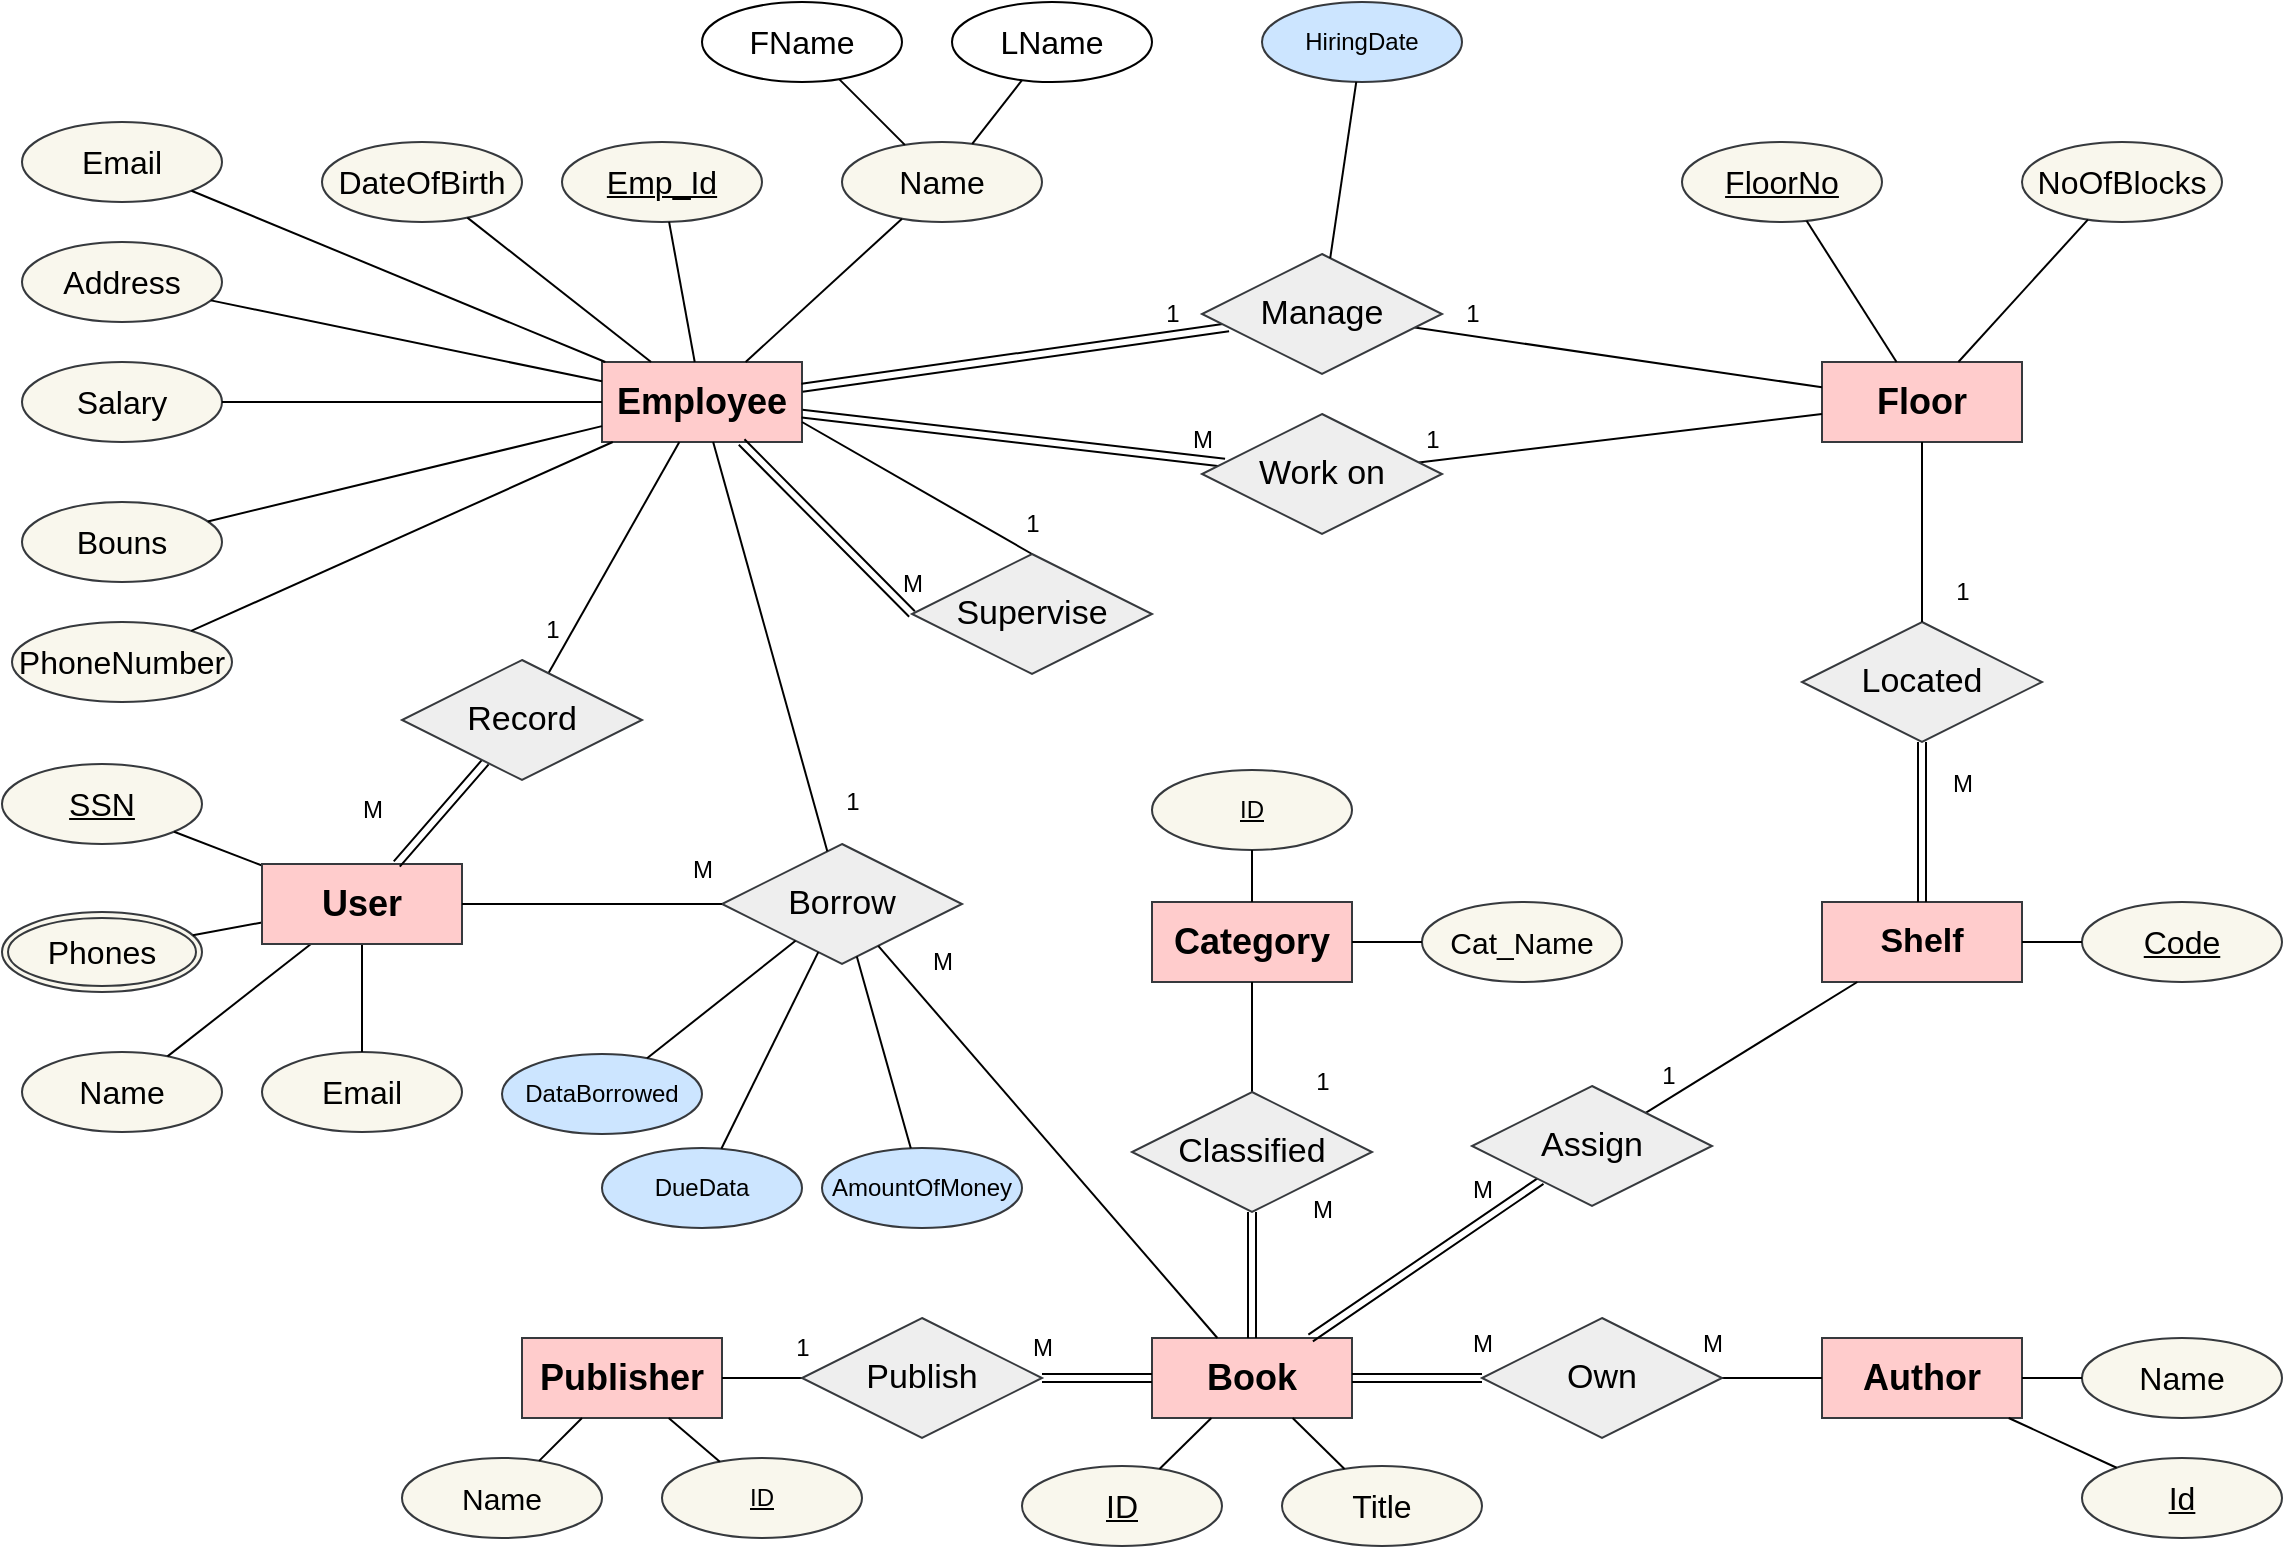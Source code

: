 <mxfile version="27.0.9">
  <diagram name="Page-1" id="RvEnwhImHb1gCTjVbMSb">
    <mxGraphModel dx="992" dy="596" grid="1" gridSize="10" guides="1" tooltips="1" connect="1" arrows="1" fold="1" page="1" pageScale="1" pageWidth="1169" pageHeight="827" math="0" shadow="0">
      <root>
        <mxCell id="0" />
        <mxCell id="1" parent="0" />
        <mxCell id="_vIcj5cFj2WTT2H9HTMg-1" value="&lt;font style=&quot;font-size: 18px;&quot;&gt;&lt;b&gt;Employee&lt;/b&gt;&lt;/font&gt;" style="whiteSpace=wrap;html=1;align=center;fillColor=#ffcccc;strokeColor=#36393d;" parent="1" vertex="1">
          <mxGeometry x="310" y="194" width="100" height="40" as="geometry" />
        </mxCell>
        <mxCell id="_vIcj5cFj2WTT2H9HTMg-2" value="&lt;font style=&quot;font-size: 16px;&quot;&gt;Emp_Id&lt;/font&gt;" style="ellipse;whiteSpace=wrap;html=1;align=center;fontStyle=4;fillColor=#f9f7ed;strokeColor=#36393d;" parent="1" vertex="1">
          <mxGeometry x="290" y="84" width="100" height="40" as="geometry" />
        </mxCell>
        <mxCell id="_vIcj5cFj2WTT2H9HTMg-3" value="&lt;font style=&quot;font-size: 16px;&quot;&gt;FName&lt;/font&gt;" style="ellipse;whiteSpace=wrap;html=1;align=center;" parent="1" vertex="1">
          <mxGeometry x="360" y="14" width="100" height="40" as="geometry" />
        </mxCell>
        <mxCell id="_vIcj5cFj2WTT2H9HTMg-4" value="&lt;font style=&quot;font-size: 16px;&quot;&gt;Name&lt;/font&gt;" style="ellipse;whiteSpace=wrap;html=1;align=center;fillColor=#f9f7ed;strokeColor=#36393d;" parent="1" vertex="1">
          <mxGeometry x="430" y="84" width="100" height="40" as="geometry" />
        </mxCell>
        <mxCell id="_vIcj5cFj2WTT2H9HTMg-5" value="&lt;font style=&quot;font-size: 16px;&quot;&gt;Salary&lt;/font&gt;" style="ellipse;whiteSpace=wrap;html=1;align=center;fillColor=#f9f7ed;strokeColor=#36393d;" parent="1" vertex="1">
          <mxGeometry x="20" y="194" width="100" height="40" as="geometry" />
        </mxCell>
        <mxCell id="_vIcj5cFj2WTT2H9HTMg-6" value="&lt;font style=&quot;font-size: 16px;&quot;&gt;Address&lt;/font&gt;" style="ellipse;whiteSpace=wrap;html=1;align=center;fillColor=#f9f7ed;strokeColor=#36393d;" parent="1" vertex="1">
          <mxGeometry x="20" y="134" width="100" height="40" as="geometry" />
        </mxCell>
        <mxCell id="_vIcj5cFj2WTT2H9HTMg-7" value="&lt;font style=&quot;font-size: 16px;&quot;&gt;Email&lt;/font&gt;" style="ellipse;whiteSpace=wrap;html=1;align=center;fillColor=#f9f7ed;strokeColor=#36393d;" parent="1" vertex="1">
          <mxGeometry x="20" y="74" width="100" height="40" as="geometry" />
        </mxCell>
        <mxCell id="_vIcj5cFj2WTT2H9HTMg-8" value="&lt;font style=&quot;font-size: 16px;&quot;&gt;LName&lt;/font&gt;" style="ellipse;whiteSpace=wrap;html=1;align=center;" parent="1" vertex="1">
          <mxGeometry x="485" y="14" width="100" height="40" as="geometry" />
        </mxCell>
        <mxCell id="_vIcj5cFj2WTT2H9HTMg-9" value="&lt;font style=&quot;font-size: 16px;&quot;&gt;Bouns&lt;/font&gt;" style="ellipse;whiteSpace=wrap;html=1;align=center;fillColor=#f9f7ed;strokeColor=#36393d;" parent="1" vertex="1">
          <mxGeometry x="20" y="264" width="100" height="40" as="geometry" />
        </mxCell>
        <mxCell id="_vIcj5cFj2WTT2H9HTMg-11" value="&lt;font style=&quot;font-size: 16px;&quot;&gt;DateOfBirth&lt;/font&gt;" style="ellipse;whiteSpace=wrap;html=1;align=center;fillColor=#f9f7ed;strokeColor=#36393d;" parent="1" vertex="1">
          <mxGeometry x="170" y="84" width="100" height="40" as="geometry" />
        </mxCell>
        <mxCell id="_vIcj5cFj2WTT2H9HTMg-12" value="&lt;font style=&quot;font-size: 16px;&quot;&gt;PhoneNumber&lt;/font&gt;" style="ellipse;whiteSpace=wrap;html=1;align=center;fillColor=#f9f7ed;strokeColor=#36393d;" parent="1" vertex="1">
          <mxGeometry x="15" y="324" width="110" height="40" as="geometry" />
        </mxCell>
        <mxCell id="_vIcj5cFj2WTT2H9HTMg-14" value="" style="endArrow=none;html=1;rounded=0;" parent="1" source="_vIcj5cFj2WTT2H9HTMg-1" target="_vIcj5cFj2WTT2H9HTMg-4" edge="1">
          <mxGeometry relative="1" as="geometry">
            <mxPoint x="590" y="204" as="sourcePoint" />
            <mxPoint x="750" y="204" as="targetPoint" />
          </mxGeometry>
        </mxCell>
        <mxCell id="_vIcj5cFj2WTT2H9HTMg-15" value="" style="endArrow=none;html=1;rounded=0;" parent="1" source="_vIcj5cFj2WTT2H9HTMg-4" target="_vIcj5cFj2WTT2H9HTMg-8" edge="1">
          <mxGeometry relative="1" as="geometry">
            <mxPoint x="590" y="204" as="sourcePoint" />
            <mxPoint x="750" y="204" as="targetPoint" />
          </mxGeometry>
        </mxCell>
        <mxCell id="_vIcj5cFj2WTT2H9HTMg-16" value="" style="endArrow=none;html=1;rounded=0;" parent="1" source="_vIcj5cFj2WTT2H9HTMg-3" target="_vIcj5cFj2WTT2H9HTMg-4" edge="1">
          <mxGeometry relative="1" as="geometry">
            <mxPoint x="590" y="204" as="sourcePoint" />
            <mxPoint x="750" y="204" as="targetPoint" />
          </mxGeometry>
        </mxCell>
        <mxCell id="_vIcj5cFj2WTT2H9HTMg-17" value="" style="endArrow=none;html=1;rounded=0;" parent="1" source="_vIcj5cFj2WTT2H9HTMg-2" target="_vIcj5cFj2WTT2H9HTMg-1" edge="1">
          <mxGeometry relative="1" as="geometry">
            <mxPoint x="590" y="204" as="sourcePoint" />
            <mxPoint x="750" y="204" as="targetPoint" />
          </mxGeometry>
        </mxCell>
        <mxCell id="_vIcj5cFj2WTT2H9HTMg-18" value="" style="endArrow=none;html=1;rounded=0;" parent="1" source="_vIcj5cFj2WTT2H9HTMg-11" target="_vIcj5cFj2WTT2H9HTMg-1" edge="1">
          <mxGeometry relative="1" as="geometry">
            <mxPoint x="590" y="204" as="sourcePoint" />
            <mxPoint x="750" y="204" as="targetPoint" />
          </mxGeometry>
        </mxCell>
        <mxCell id="_vIcj5cFj2WTT2H9HTMg-19" value="" style="endArrow=none;html=1;rounded=0;" parent="1" source="_vIcj5cFj2WTT2H9HTMg-12" target="_vIcj5cFj2WTT2H9HTMg-1" edge="1">
          <mxGeometry relative="1" as="geometry">
            <mxPoint x="590" y="204" as="sourcePoint" />
            <mxPoint x="750" y="204" as="targetPoint" />
          </mxGeometry>
        </mxCell>
        <mxCell id="_vIcj5cFj2WTT2H9HTMg-20" value="" style="endArrow=none;html=1;rounded=0;" parent="1" source="_vIcj5cFj2WTT2H9HTMg-9" target="_vIcj5cFj2WTT2H9HTMg-1" edge="1">
          <mxGeometry relative="1" as="geometry">
            <mxPoint x="590" y="204" as="sourcePoint" />
            <mxPoint x="750" y="204" as="targetPoint" />
          </mxGeometry>
        </mxCell>
        <mxCell id="_vIcj5cFj2WTT2H9HTMg-21" value="" style="endArrow=none;html=1;rounded=0;" parent="1" source="_vIcj5cFj2WTT2H9HTMg-1" target="_vIcj5cFj2WTT2H9HTMg-5" edge="1">
          <mxGeometry relative="1" as="geometry">
            <mxPoint x="590" y="204" as="sourcePoint" />
            <mxPoint x="750" y="204" as="targetPoint" />
          </mxGeometry>
        </mxCell>
        <mxCell id="_vIcj5cFj2WTT2H9HTMg-22" value="" style="endArrow=none;html=1;rounded=0;" parent="1" source="_vIcj5cFj2WTT2H9HTMg-1" target="_vIcj5cFj2WTT2H9HTMg-7" edge="1">
          <mxGeometry relative="1" as="geometry">
            <mxPoint x="590" y="204" as="sourcePoint" />
            <mxPoint x="750" y="204" as="targetPoint" />
          </mxGeometry>
        </mxCell>
        <mxCell id="_vIcj5cFj2WTT2H9HTMg-23" value="" style="endArrow=none;html=1;rounded=0;" parent="1" source="_vIcj5cFj2WTT2H9HTMg-1" target="_vIcj5cFj2WTT2H9HTMg-6" edge="1">
          <mxGeometry relative="1" as="geometry">
            <mxPoint x="590" y="204" as="sourcePoint" />
            <mxPoint x="750" y="204" as="targetPoint" />
          </mxGeometry>
        </mxCell>
        <mxCell id="_vIcj5cFj2WTT2H9HTMg-25" value="" style="endArrow=none;html=1;rounded=0;entryX=0;entryY=0.5;entryDx=0;entryDy=0;shape=link;" parent="1" source="_vIcj5cFj2WTT2H9HTMg-1" target="_vIcj5cFj2WTT2H9HTMg-24" edge="1">
          <mxGeometry relative="1" as="geometry">
            <mxPoint x="590" y="204" as="sourcePoint" />
            <mxPoint x="750" y="204" as="targetPoint" />
          </mxGeometry>
        </mxCell>
        <mxCell id="_vIcj5cFj2WTT2H9HTMg-28" value="" style="endArrow=none;html=1;rounded=0;exitX=0.5;exitY=0;exitDx=0;exitDy=0;entryX=1;entryY=0.75;entryDx=0;entryDy=0;" parent="1" source="_vIcj5cFj2WTT2H9HTMg-24" target="_vIcj5cFj2WTT2H9HTMg-1" edge="1">
          <mxGeometry relative="1" as="geometry">
            <mxPoint x="630" y="234" as="sourcePoint" />
            <mxPoint x="410" y="194" as="targetPoint" />
          </mxGeometry>
        </mxCell>
        <mxCell id="_vIcj5cFj2WTT2H9HTMg-29" value="&lt;font style=&quot;font-size: 18px;&quot;&gt;&lt;b&gt;Floor&lt;/b&gt;&lt;/font&gt;" style="whiteSpace=wrap;html=1;align=center;fillColor=#ffcccc;strokeColor=#36393d;" parent="1" vertex="1">
          <mxGeometry x="920" y="194" width="100" height="40" as="geometry" />
        </mxCell>
        <mxCell id="_vIcj5cFj2WTT2H9HTMg-30" value="&lt;font style=&quot;font-size: 16px;&quot;&gt;FloorNo&lt;/font&gt;" style="ellipse;whiteSpace=wrap;html=1;align=center;fontStyle=4;fillColor=#f9f7ed;strokeColor=#36393d;" parent="1" vertex="1">
          <mxGeometry x="850" y="84" width="100" height="40" as="geometry" />
        </mxCell>
        <mxCell id="_vIcj5cFj2WTT2H9HTMg-31" value="&lt;font style=&quot;font-size: 16px;&quot;&gt;NoOfBlocks&lt;/font&gt;" style="ellipse;whiteSpace=wrap;html=1;align=center;fillColor=#f9f7ed;strokeColor=#36393d;" parent="1" vertex="1">
          <mxGeometry x="1020" y="84" width="100" height="40" as="geometry" />
        </mxCell>
        <mxCell id="_vIcj5cFj2WTT2H9HTMg-33" value="&lt;font style=&quot;font-size: 16px;&quot;&gt;SSN&lt;/font&gt;" style="ellipse;whiteSpace=wrap;html=1;align=center;fontStyle=4;fillColor=#f9f7ed;strokeColor=#36393d;" parent="1" vertex="1">
          <mxGeometry x="10" y="395" width="100" height="40" as="geometry" />
        </mxCell>
        <mxCell id="_vIcj5cFj2WTT2H9HTMg-34" value="&lt;font style=&quot;font-size: 16px;&quot;&gt;Email&lt;/font&gt;" style="ellipse;whiteSpace=wrap;html=1;align=center;fillColor=#f9f7ed;strokeColor=#36393d;" parent="1" vertex="1">
          <mxGeometry x="140" y="539" width="100" height="40" as="geometry" />
        </mxCell>
        <mxCell id="_vIcj5cFj2WTT2H9HTMg-35" value="&lt;font style=&quot;font-size: 16px;&quot;&gt;Name&lt;/font&gt;" style="ellipse;whiteSpace=wrap;html=1;align=center;fillColor=#f9f7ed;strokeColor=#36393d;" parent="1" vertex="1">
          <mxGeometry x="20" y="539" width="100" height="40" as="geometry" />
        </mxCell>
        <mxCell id="_vIcj5cFj2WTT2H9HTMg-36" value="&lt;font style=&quot;font-size: 16px;&quot;&gt;Phones&lt;/font&gt;" style="ellipse;shape=doubleEllipse;margin=3;whiteSpace=wrap;html=1;align=center;fillColor=#f9f7ed;strokeColor=#36393d;" parent="1" vertex="1">
          <mxGeometry x="10" y="469" width="100" height="40" as="geometry" />
        </mxCell>
        <mxCell id="_vIcj5cFj2WTT2H9HTMg-37" value="&lt;font style=&quot;font-size: 18px;&quot;&gt;&lt;b&gt;Author&lt;/b&gt;&lt;/font&gt;" style="whiteSpace=wrap;html=1;align=center;fillColor=#ffcccc;strokeColor=#36393d;" parent="1" vertex="1">
          <mxGeometry x="920" y="682" width="100" height="40" as="geometry" />
        </mxCell>
        <mxCell id="_vIcj5cFj2WTT2H9HTMg-38" value="&lt;font style=&quot;font-size: 16px;&quot;&gt;Id&lt;/font&gt;" style="ellipse;whiteSpace=wrap;html=1;align=center;fontStyle=4;fillColor=#f9f7ed;strokeColor=#36393d;" parent="1" vertex="1">
          <mxGeometry x="1050" y="742" width="100" height="40" as="geometry" />
        </mxCell>
        <mxCell id="_vIcj5cFj2WTT2H9HTMg-39" value="&lt;font style=&quot;font-size: 16px;&quot;&gt;Name&lt;/font&gt;" style="ellipse;whiteSpace=wrap;html=1;align=center;fillColor=#f9f7ed;strokeColor=#36393d;" parent="1" vertex="1">
          <mxGeometry x="1050" y="682" width="100" height="40" as="geometry" />
        </mxCell>
        <mxCell id="UvHhGPWE9qTSueLhvYuk-1" value="&lt;b&gt;&lt;font style=&quot;font-size: 18px;&quot;&gt;Publisher&lt;/font&gt;&lt;/b&gt;" style="whiteSpace=wrap;html=1;align=center;fillColor=#ffcccc;strokeColor=#36393d;" parent="1" vertex="1">
          <mxGeometry x="270" y="682" width="100" height="40" as="geometry" />
        </mxCell>
        <mxCell id="UvHhGPWE9qTSueLhvYuk-2" value="&lt;font style=&quot;font-size: 18px;&quot;&gt;&lt;b&gt;Book&lt;/b&gt;&lt;/font&gt;" style="whiteSpace=wrap;html=1;align=center;fillColor=#ffcccc;strokeColor=#36393d;" parent="1" vertex="1">
          <mxGeometry x="585" y="682" width="100" height="40" as="geometry" />
        </mxCell>
        <mxCell id="UvHhGPWE9qTSueLhvYuk-3" value="&lt;font style=&quot;font-size: 16px;&quot;&gt;ID&lt;/font&gt;" style="ellipse;whiteSpace=wrap;html=1;align=center;fontStyle=4;fillColor=#f9f7ed;strokeColor=#36393d;" parent="1" vertex="1">
          <mxGeometry x="520" y="746" width="100" height="40" as="geometry" />
        </mxCell>
        <mxCell id="UvHhGPWE9qTSueLhvYuk-4" value="ID" style="ellipse;whiteSpace=wrap;html=1;align=center;fontStyle=4;fillColor=#f9f7ed;strokeColor=#36393d;" parent="1" vertex="1">
          <mxGeometry x="340" y="742" width="100" height="40" as="geometry" />
        </mxCell>
        <mxCell id="UvHhGPWE9qTSueLhvYuk-5" value="&lt;font style=&quot;font-size: 15px;&quot;&gt;Name&lt;/font&gt;" style="ellipse;whiteSpace=wrap;html=1;align=center;fillColor=#f9f7ed;strokeColor=#36393d;" parent="1" vertex="1">
          <mxGeometry x="210" y="742" width="100" height="40" as="geometry" />
        </mxCell>
        <mxCell id="UvHhGPWE9qTSueLhvYuk-6" value="&lt;font style=&quot;font-size: 16px;&quot;&gt;Title&lt;/font&gt;" style="ellipse;whiteSpace=wrap;html=1;align=center;fillColor=#f9f7ed;strokeColor=#36393d;" parent="1" vertex="1">
          <mxGeometry x="650" y="746" width="100" height="40" as="geometry" />
        </mxCell>
        <mxCell id="UvHhGPWE9qTSueLhvYuk-7" value="&lt;b&gt;&lt;font style=&quot;font-size: 18px;&quot;&gt;Category&lt;/font&gt;&lt;/b&gt;" style="whiteSpace=wrap;html=1;align=center;fillColor=#ffcccc;strokeColor=#36393d;" parent="1" vertex="1">
          <mxGeometry x="585" y="464" width="100" height="40" as="geometry" />
        </mxCell>
        <mxCell id="UvHhGPWE9qTSueLhvYuk-8" value="ID" style="ellipse;whiteSpace=wrap;html=1;align=center;fontStyle=4;fillColor=#f9f7ed;strokeColor=#36393d;" parent="1" vertex="1">
          <mxGeometry x="585" y="398" width="100" height="40" as="geometry" />
        </mxCell>
        <mxCell id="UvHhGPWE9qTSueLhvYuk-9" value="&lt;font style=&quot;font-size: 15px;&quot;&gt;Cat_Name&lt;/font&gt;" style="ellipse;whiteSpace=wrap;html=1;align=center;fillColor=#f9f7ed;strokeColor=#36393d;" parent="1" vertex="1">
          <mxGeometry x="720" y="464" width="100" height="40" as="geometry" />
        </mxCell>
        <mxCell id="UvHhGPWE9qTSueLhvYuk-10" value="" style="endArrow=none;html=1;rounded=0;" parent="1" source="_vIcj5cFj2WTT2H9HTMg-31" target="_vIcj5cFj2WTT2H9HTMg-29" edge="1">
          <mxGeometry relative="1" as="geometry">
            <mxPoint x="380" y="394" as="sourcePoint" />
            <mxPoint x="540" y="394" as="targetPoint" />
          </mxGeometry>
        </mxCell>
        <mxCell id="UvHhGPWE9qTSueLhvYuk-11" value="" style="endArrow=none;html=1;rounded=0;" parent="1" source="_vIcj5cFj2WTT2H9HTMg-30" target="_vIcj5cFj2WTT2H9HTMg-29" edge="1">
          <mxGeometry relative="1" as="geometry">
            <mxPoint x="380" y="394" as="sourcePoint" />
            <mxPoint x="540" y="394" as="targetPoint" />
          </mxGeometry>
        </mxCell>
        <mxCell id="UvHhGPWE9qTSueLhvYuk-12" value="" style="endArrow=none;html=1;rounded=0;" parent="1" source="_vIcj5cFj2WTT2H9HTMg-32" target="_vIcj5cFj2WTT2H9HTMg-35" edge="1">
          <mxGeometry relative="1" as="geometry">
            <mxPoint x="400" y="379" as="sourcePoint" />
            <mxPoint x="560" y="379" as="targetPoint" />
          </mxGeometry>
        </mxCell>
        <mxCell id="UvHhGPWE9qTSueLhvYuk-13" value="" style="endArrow=none;html=1;rounded=0;" parent="1" source="_vIcj5cFj2WTT2H9HTMg-32" target="_vIcj5cFj2WTT2H9HTMg-33" edge="1">
          <mxGeometry relative="1" as="geometry">
            <mxPoint x="400" y="379" as="sourcePoint" />
            <mxPoint x="560" y="379" as="targetPoint" />
          </mxGeometry>
        </mxCell>
        <mxCell id="UvHhGPWE9qTSueLhvYuk-14" value="" style="endArrow=none;html=1;rounded=0;" parent="1" source="_vIcj5cFj2WTT2H9HTMg-32" target="_vIcj5cFj2WTT2H9HTMg-36" edge="1">
          <mxGeometry relative="1" as="geometry">
            <mxPoint x="400" y="379" as="sourcePoint" />
            <mxPoint x="560" y="379" as="targetPoint" />
          </mxGeometry>
        </mxCell>
        <mxCell id="UvHhGPWE9qTSueLhvYuk-15" value="" style="endArrow=none;html=1;rounded=0;" parent="1" source="_vIcj5cFj2WTT2H9HTMg-32" target="_vIcj5cFj2WTT2H9HTMg-34" edge="1">
          <mxGeometry relative="1" as="geometry">
            <mxPoint x="400" y="379" as="sourcePoint" />
            <mxPoint x="560" y="379" as="targetPoint" />
          </mxGeometry>
        </mxCell>
        <mxCell id="UvHhGPWE9qTSueLhvYuk-16" value="" style="endArrow=none;html=1;rounded=0;" parent="1" source="_vIcj5cFj2WTT2H9HTMg-38" target="_vIcj5cFj2WTT2H9HTMg-37" edge="1">
          <mxGeometry relative="1" as="geometry">
            <mxPoint x="450" y="372" as="sourcePoint" />
            <mxPoint x="610" y="372" as="targetPoint" />
          </mxGeometry>
        </mxCell>
        <mxCell id="UvHhGPWE9qTSueLhvYuk-17" value="" style="endArrow=none;html=1;rounded=0;" parent="1" source="_vIcj5cFj2WTT2H9HTMg-39" target="_vIcj5cFj2WTT2H9HTMg-37" edge="1">
          <mxGeometry relative="1" as="geometry">
            <mxPoint x="450" y="372" as="sourcePoint" />
            <mxPoint x="610" y="372" as="targetPoint" />
          </mxGeometry>
        </mxCell>
        <mxCell id="UvHhGPWE9qTSueLhvYuk-18" value="" style="endArrow=none;html=1;rounded=0;" parent="1" source="UvHhGPWE9qTSueLhvYuk-3" target="UvHhGPWE9qTSueLhvYuk-2" edge="1">
          <mxGeometry relative="1" as="geometry">
            <mxPoint x="400" y="642" as="sourcePoint" />
            <mxPoint x="560" y="642" as="targetPoint" />
          </mxGeometry>
        </mxCell>
        <mxCell id="UvHhGPWE9qTSueLhvYuk-19" value="" style="endArrow=none;html=1;rounded=0;" parent="1" source="UvHhGPWE9qTSueLhvYuk-6" target="UvHhGPWE9qTSueLhvYuk-2" edge="1">
          <mxGeometry relative="1" as="geometry">
            <mxPoint x="400" y="642" as="sourcePoint" />
            <mxPoint x="560" y="642" as="targetPoint" />
          </mxGeometry>
        </mxCell>
        <mxCell id="UvHhGPWE9qTSueLhvYuk-20" value="" style="endArrow=none;html=1;rounded=0;" parent="1" source="UvHhGPWE9qTSueLhvYuk-4" target="UvHhGPWE9qTSueLhvYuk-1" edge="1">
          <mxGeometry relative="1" as="geometry">
            <mxPoint x="380" y="642" as="sourcePoint" />
            <mxPoint x="540" y="642" as="targetPoint" />
          </mxGeometry>
        </mxCell>
        <mxCell id="UvHhGPWE9qTSueLhvYuk-21" value="" style="endArrow=none;html=1;rounded=0;" parent="1" source="UvHhGPWE9qTSueLhvYuk-1" target="UvHhGPWE9qTSueLhvYuk-5" edge="1">
          <mxGeometry relative="1" as="geometry">
            <mxPoint x="380" y="642" as="sourcePoint" />
            <mxPoint x="540" y="642" as="targetPoint" />
          </mxGeometry>
        </mxCell>
        <mxCell id="UvHhGPWE9qTSueLhvYuk-22" value="" style="endArrow=none;html=1;rounded=0;" parent="1" source="UvHhGPWE9qTSueLhvYuk-7" target="UvHhGPWE9qTSueLhvYuk-9" edge="1">
          <mxGeometry relative="1" as="geometry">
            <mxPoint x="885" y="584" as="sourcePoint" />
            <mxPoint x="1045" y="584" as="targetPoint" />
          </mxGeometry>
        </mxCell>
        <mxCell id="UvHhGPWE9qTSueLhvYuk-23" value="" style="endArrow=none;html=1;rounded=0;" parent="1" source="UvHhGPWE9qTSueLhvYuk-8" target="UvHhGPWE9qTSueLhvYuk-7" edge="1">
          <mxGeometry relative="1" as="geometry">
            <mxPoint x="885" y="584" as="sourcePoint" />
            <mxPoint x="1045" y="584" as="targetPoint" />
          </mxGeometry>
        </mxCell>
        <mxCell id="UvHhGPWE9qTSueLhvYuk-26" value="" style="group" parent="1" vertex="1" connectable="0">
          <mxGeometry x="475" y="270" width="120" height="144" as="geometry" />
        </mxCell>
        <mxCell id="_vIcj5cFj2WTT2H9HTMg-24" value="&lt;font style=&quot;font-size: 17px;&quot;&gt;Supervise&lt;/font&gt;" style="shape=rhombus;perimeter=rhombusPerimeter;whiteSpace=wrap;html=1;align=center;fillColor=#eeeeee;strokeColor=#36393d;" parent="UvHhGPWE9qTSueLhvYuk-26" vertex="1">
          <mxGeometry x="-10" y="20" width="120" height="60" as="geometry" />
        </mxCell>
        <mxCell id="UvHhGPWE9qTSueLhvYuk-24" value="1" style="text;html=1;align=center;verticalAlign=middle;resizable=0;points=[];autosize=1;strokeColor=none;fillColor=none;" parent="UvHhGPWE9qTSueLhvYuk-26" vertex="1">
          <mxGeometry x="35" y="-10" width="30" height="30" as="geometry" />
        </mxCell>
        <mxCell id="UvHhGPWE9qTSueLhvYuk-25" value="M" style="text;html=1;align=center;verticalAlign=middle;resizable=0;points=[];autosize=1;strokeColor=none;fillColor=none;" parent="UvHhGPWE9qTSueLhvYuk-26" vertex="1">
          <mxGeometry x="-25" y="20" width="30" height="30" as="geometry" />
        </mxCell>
        <mxCell id="UvHhGPWE9qTSueLhvYuk-31" value="" style="endArrow=none;html=1;rounded=0;shape=link;" parent="1" source="_vIcj5cFj2WTT2H9HTMg-1" target="UvHhGPWE9qTSueLhvYuk-27" edge="1">
          <mxGeometry relative="1" as="geometry">
            <mxPoint x="560" y="260" as="sourcePoint" />
            <mxPoint x="720" y="260" as="targetPoint" />
          </mxGeometry>
        </mxCell>
        <mxCell id="UvHhGPWE9qTSueLhvYuk-32" value="" style="endArrow=none;html=1;rounded=0;" parent="1" source="_vIcj5cFj2WTT2H9HTMg-29" target="UvHhGPWE9qTSueLhvYuk-27" edge="1">
          <mxGeometry relative="1" as="geometry">
            <mxPoint x="560" y="260" as="sourcePoint" />
            <mxPoint x="720" y="260" as="targetPoint" />
          </mxGeometry>
        </mxCell>
        <mxCell id="UvHhGPWE9qTSueLhvYuk-33" value="" style="endArrow=none;html=1;rounded=0;shape=link;" parent="1" source="_vIcj5cFj2WTT2H9HTMg-1" target="UvHhGPWE9qTSueLhvYuk-29" edge="1">
          <mxGeometry relative="1" as="geometry">
            <mxPoint x="560" y="260" as="sourcePoint" />
            <mxPoint x="720" y="260" as="targetPoint" />
          </mxGeometry>
        </mxCell>
        <mxCell id="UvHhGPWE9qTSueLhvYuk-34" value="" style="endArrow=none;html=1;rounded=0;" parent="1" source="UvHhGPWE9qTSueLhvYuk-29" target="_vIcj5cFj2WTT2H9HTMg-29" edge="1">
          <mxGeometry relative="1" as="geometry">
            <mxPoint x="560" y="260" as="sourcePoint" />
            <mxPoint x="720" y="260" as="targetPoint" />
          </mxGeometry>
        </mxCell>
        <mxCell id="UvHhGPWE9qTSueLhvYuk-43" value="" style="group" parent="1" vertex="1" connectable="0">
          <mxGeometry x="580" y="14" width="180" height="186" as="geometry" />
        </mxCell>
        <mxCell id="UvHhGPWE9qTSueLhvYuk-37" value="1" style="text;html=1;align=center;verticalAlign=middle;resizable=0;points=[];autosize=1;strokeColor=none;fillColor=none;" parent="UvHhGPWE9qTSueLhvYuk-43" vertex="1">
          <mxGeometry y="141" width="30" height="30" as="geometry" />
        </mxCell>
        <mxCell id="UvHhGPWE9qTSueLhvYuk-42" value="" style="group" parent="UvHhGPWE9qTSueLhvYuk-43" vertex="1" connectable="0">
          <mxGeometry x="30" width="150" height="186" as="geometry" />
        </mxCell>
        <mxCell id="UvHhGPWE9qTSueLhvYuk-27" value="&lt;font style=&quot;font-size: 17px;&quot;&gt;Manage&lt;/font&gt;" style="shape=rhombus;perimeter=rhombusPerimeter;whiteSpace=wrap;html=1;align=center;fillColor=#eeeeee;strokeColor=#36393d;" parent="UvHhGPWE9qTSueLhvYuk-42" vertex="1">
          <mxGeometry y="126" width="120" height="60" as="geometry" />
        </mxCell>
        <mxCell id="UvHhGPWE9qTSueLhvYuk-35" value="HiringDate" style="ellipse;whiteSpace=wrap;html=1;align=center;fillColor=#cce5ff;strokeColor=#36393d;" parent="UvHhGPWE9qTSueLhvYuk-42" vertex="1">
          <mxGeometry x="30" width="100" height="40" as="geometry" />
        </mxCell>
        <mxCell id="UvHhGPWE9qTSueLhvYuk-36" value="" style="endArrow=none;html=1;rounded=0;" parent="UvHhGPWE9qTSueLhvYuk-42" source="UvHhGPWE9qTSueLhvYuk-35" target="UvHhGPWE9qTSueLhvYuk-27" edge="1">
          <mxGeometry relative="1" as="geometry">
            <mxPoint x="-80" y="146" as="sourcePoint" />
            <mxPoint x="80" y="146" as="targetPoint" />
          </mxGeometry>
        </mxCell>
        <mxCell id="UvHhGPWE9qTSueLhvYuk-38" value="1" style="text;html=1;align=center;verticalAlign=middle;resizable=0;points=[];autosize=1;strokeColor=none;fillColor=none;" parent="UvHhGPWE9qTSueLhvYuk-42" vertex="1">
          <mxGeometry x="120" y="141" width="30" height="30" as="geometry" />
        </mxCell>
        <mxCell id="UvHhGPWE9qTSueLhvYuk-44" value="" style="group" parent="1" vertex="1" connectable="0">
          <mxGeometry x="595" y="218" width="145" height="62" as="geometry" />
        </mxCell>
        <mxCell id="UvHhGPWE9qTSueLhvYuk-29" value="&lt;font style=&quot;font-size: 17px;&quot;&gt;Work on&lt;/font&gt;" style="shape=rhombus;perimeter=rhombusPerimeter;whiteSpace=wrap;html=1;align=center;fillColor=#eeeeee;strokeColor=#36393d;" parent="UvHhGPWE9qTSueLhvYuk-44" vertex="1">
          <mxGeometry x="15" y="2" width="120" height="60" as="geometry" />
        </mxCell>
        <mxCell id="UvHhGPWE9qTSueLhvYuk-39" value="1" style="text;html=1;align=center;verticalAlign=middle;resizable=0;points=[];autosize=1;strokeColor=none;fillColor=none;" parent="UvHhGPWE9qTSueLhvYuk-44" vertex="1">
          <mxGeometry x="115" width="30" height="30" as="geometry" />
        </mxCell>
        <mxCell id="UvHhGPWE9qTSueLhvYuk-40" value="M" style="text;html=1;align=center;verticalAlign=middle;resizable=0;points=[];autosize=1;strokeColor=none;fillColor=none;" parent="UvHhGPWE9qTSueLhvYuk-44" vertex="1">
          <mxGeometry width="30" height="30" as="geometry" />
        </mxCell>
        <mxCell id="UvHhGPWE9qTSueLhvYuk-46" value="" style="endArrow=none;html=1;rounded=0;" parent="1" source="_vIcj5cFj2WTT2H9HTMg-1" target="UvHhGPWE9qTSueLhvYuk-45" edge="1">
          <mxGeometry relative="1" as="geometry">
            <mxPoint x="520" y="340" as="sourcePoint" />
            <mxPoint x="690" y="290" as="targetPoint" />
          </mxGeometry>
        </mxCell>
        <mxCell id="UvHhGPWE9qTSueLhvYuk-59" value="" style="endArrow=none;html=1;rounded=0;shape=link;" parent="1" source="UvHhGPWE9qTSueLhvYuk-2" target="UvHhGPWE9qTSueLhvYuk-58" edge="1">
          <mxGeometry relative="1" as="geometry">
            <mxPoint x="420" y="562" as="sourcePoint" />
            <mxPoint x="580" y="562" as="targetPoint" />
          </mxGeometry>
        </mxCell>
        <mxCell id="UvHhGPWE9qTSueLhvYuk-60" value="" style="endArrow=none;html=1;rounded=0;" parent="1" source="UvHhGPWE9qTSueLhvYuk-58" target="_vIcj5cFj2WTT2H9HTMg-37" edge="1">
          <mxGeometry relative="1" as="geometry">
            <mxPoint x="420" y="562" as="sourcePoint" />
            <mxPoint x="580" y="562" as="targetPoint" />
          </mxGeometry>
        </mxCell>
        <mxCell id="UvHhGPWE9qTSueLhvYuk-65" value="" style="group" parent="1" vertex="1" connectable="0">
          <mxGeometry x="735" y="670" width="145" height="62" as="geometry" />
        </mxCell>
        <mxCell id="UvHhGPWE9qTSueLhvYuk-58" value="&lt;font style=&quot;font-size: 17px;&quot;&gt;Own&lt;/font&gt;" style="shape=rhombus;perimeter=rhombusPerimeter;whiteSpace=wrap;html=1;align=center;fillColor=#eeeeee;strokeColor=#36393d;" parent="UvHhGPWE9qTSueLhvYuk-65" vertex="1">
          <mxGeometry x="15" y="2" width="120" height="60" as="geometry" />
        </mxCell>
        <mxCell id="UvHhGPWE9qTSueLhvYuk-62" value="M" style="text;html=1;align=center;verticalAlign=middle;resizable=0;points=[];autosize=1;strokeColor=none;fillColor=none;" parent="UvHhGPWE9qTSueLhvYuk-65" vertex="1">
          <mxGeometry width="30" height="30" as="geometry" />
        </mxCell>
        <mxCell id="UvHhGPWE9qTSueLhvYuk-63" value="M" style="text;html=1;align=center;verticalAlign=middle;resizable=0;points=[];autosize=1;strokeColor=none;fillColor=none;" parent="UvHhGPWE9qTSueLhvYuk-65" vertex="1">
          <mxGeometry x="115" width="30" height="30" as="geometry" />
        </mxCell>
        <mxCell id="UvHhGPWE9qTSueLhvYuk-67" value="" style="endArrow=none;html=1;rounded=0;" parent="1" source="UvHhGPWE9qTSueLhvYuk-1" target="UvHhGPWE9qTSueLhvYuk-64" edge="1">
          <mxGeometry relative="1" as="geometry">
            <mxPoint x="520" y="612" as="sourcePoint" />
            <mxPoint x="680" y="612" as="targetPoint" />
          </mxGeometry>
        </mxCell>
        <mxCell id="UvHhGPWE9qTSueLhvYuk-68" value="" style="endArrow=none;html=1;rounded=0;shape=link;" parent="1" source="UvHhGPWE9qTSueLhvYuk-64" target="UvHhGPWE9qTSueLhvYuk-2" edge="1">
          <mxGeometry relative="1" as="geometry">
            <mxPoint x="520" y="612" as="sourcePoint" />
            <mxPoint x="680" y="612" as="targetPoint" />
          </mxGeometry>
        </mxCell>
        <mxCell id="UvHhGPWE9qTSueLhvYuk-71" value="" style="group" parent="1" vertex="1" connectable="0">
          <mxGeometry x="395" y="672" width="150" height="60" as="geometry" />
        </mxCell>
        <mxCell id="UvHhGPWE9qTSueLhvYuk-64" value="&lt;font style=&quot;font-size: 17px;&quot;&gt;Publish&lt;/font&gt;" style="shape=rhombus;perimeter=rhombusPerimeter;whiteSpace=wrap;html=1;align=center;fillColor=#eeeeee;strokeColor=#36393d;" parent="UvHhGPWE9qTSueLhvYuk-71" vertex="1">
          <mxGeometry x="15" width="120" height="60" as="geometry" />
        </mxCell>
        <mxCell id="UvHhGPWE9qTSueLhvYuk-69" value="1" style="text;html=1;align=center;verticalAlign=middle;resizable=0;points=[];autosize=1;strokeColor=none;fillColor=none;" parent="UvHhGPWE9qTSueLhvYuk-71" vertex="1">
          <mxGeometry width="30" height="30" as="geometry" />
        </mxCell>
        <mxCell id="UvHhGPWE9qTSueLhvYuk-70" value="M" style="text;html=1;align=center;verticalAlign=middle;resizable=0;points=[];autosize=1;strokeColor=none;fillColor=none;" parent="UvHhGPWE9qTSueLhvYuk-71" vertex="1">
          <mxGeometry x="120" width="30" height="30" as="geometry" />
        </mxCell>
        <mxCell id="_vIcj5cFj2WTT2H9HTMg-32" value="&lt;b&gt;&lt;font style=&quot;font-size: 18px;&quot;&gt;User&lt;/font&gt;&lt;/b&gt;" style="whiteSpace=wrap;html=1;align=center;fillColor=#ffcccc;strokeColor=#36393d;" parent="1" vertex="1">
          <mxGeometry x="140" y="445" width="100" height="40" as="geometry" />
        </mxCell>
        <mxCell id="UvHhGPWE9qTSueLhvYuk-47" value="" style="endArrow=none;html=1;rounded=0;shape=link;" parent="1" source="_vIcj5cFj2WTT2H9HTMg-32" target="UvHhGPWE9qTSueLhvYuk-45" edge="1">
          <mxGeometry relative="1" as="geometry">
            <mxPoint x="220" y="340" as="sourcePoint" />
            <mxPoint x="380" y="340" as="targetPoint" />
          </mxGeometry>
        </mxCell>
        <mxCell id="UvHhGPWE9qTSueLhvYuk-73" value="&lt;font style=&quot;font-size: 17px;&quot;&gt;&lt;b&gt;Shelf&lt;/b&gt;&lt;/font&gt;" style="whiteSpace=wrap;html=1;align=center;fillColor=#ffcccc;strokeColor=#36393d;" parent="1" vertex="1">
          <mxGeometry x="920" y="464" width="100" height="40" as="geometry" />
        </mxCell>
        <mxCell id="UvHhGPWE9qTSueLhvYuk-74" value="&lt;font style=&quot;font-size: 16px;&quot;&gt;Code&lt;/font&gt;" style="ellipse;whiteSpace=wrap;html=1;align=center;fontStyle=4;fillColor=#f9f7ed;strokeColor=#36393d;" parent="1" vertex="1">
          <mxGeometry x="1050" y="464" width="100" height="40" as="geometry" />
        </mxCell>
        <mxCell id="UvHhGPWE9qTSueLhvYuk-75" value="" style="endArrow=none;html=1;rounded=0;" parent="1" source="UvHhGPWE9qTSueLhvYuk-73" target="UvHhGPWE9qTSueLhvYuk-74" edge="1">
          <mxGeometry relative="1" as="geometry">
            <mxPoint x="620" y="370" as="sourcePoint" />
            <mxPoint x="780" y="370" as="targetPoint" />
          </mxGeometry>
        </mxCell>
        <mxCell id="UvHhGPWE9qTSueLhvYuk-77" value="" style="endArrow=none;html=1;rounded=0;" parent="1" source="UvHhGPWE9qTSueLhvYuk-7" target="UvHhGPWE9qTSueLhvYuk-76" edge="1">
          <mxGeometry relative="1" as="geometry">
            <mxPoint x="660" y="500" as="sourcePoint" />
            <mxPoint x="820" y="500" as="targetPoint" />
          </mxGeometry>
        </mxCell>
        <mxCell id="UvHhGPWE9qTSueLhvYuk-78" value="" style="endArrow=none;html=1;rounded=0;shape=link;" parent="1" source="UvHhGPWE9qTSueLhvYuk-76" target="UvHhGPWE9qTSueLhvYuk-2" edge="1">
          <mxGeometry relative="1" as="geometry">
            <mxPoint x="660" y="500" as="sourcePoint" />
            <mxPoint x="820" y="500" as="targetPoint" />
          </mxGeometry>
        </mxCell>
        <mxCell id="UvHhGPWE9qTSueLhvYuk-83" value="" style="endArrow=none;html=1;rounded=0;shape=link;" parent="1" source="UvHhGPWE9qTSueLhvYuk-82" target="UvHhGPWE9qTSueLhvYuk-2" edge="1">
          <mxGeometry relative="1" as="geometry">
            <mxPoint x="720" y="520" as="sourcePoint" />
            <mxPoint x="880" y="520" as="targetPoint" />
          </mxGeometry>
        </mxCell>
        <mxCell id="UvHhGPWE9qTSueLhvYuk-84" value="" style="endArrow=none;html=1;rounded=0;" parent="1" source="UvHhGPWE9qTSueLhvYuk-73" target="UvHhGPWE9qTSueLhvYuk-82" edge="1">
          <mxGeometry relative="1" as="geometry">
            <mxPoint x="720" y="520" as="sourcePoint" />
            <mxPoint x="880" y="520" as="targetPoint" />
          </mxGeometry>
        </mxCell>
        <mxCell id="UvHhGPWE9qTSueLhvYuk-87" value="&lt;font style=&quot;font-size: 17px;&quot;&gt;Located&lt;/font&gt;" style="shape=rhombus;perimeter=rhombusPerimeter;whiteSpace=wrap;html=1;align=center;fillColor=#eeeeee;strokeColor=#36393d;" parent="1" vertex="1">
          <mxGeometry x="910" y="324" width="120" height="60" as="geometry" />
        </mxCell>
        <mxCell id="UvHhGPWE9qTSueLhvYuk-89" value="" style="endArrow=none;html=1;rounded=0;shape=link;" parent="1" source="UvHhGPWE9qTSueLhvYuk-87" target="UvHhGPWE9qTSueLhvYuk-73" edge="1">
          <mxGeometry relative="1" as="geometry">
            <mxPoint x="690" y="340" as="sourcePoint" />
            <mxPoint x="850" y="340" as="targetPoint" />
          </mxGeometry>
        </mxCell>
        <mxCell id="UvHhGPWE9qTSueLhvYuk-90" value="" style="endArrow=none;html=1;rounded=0;" parent="1" source="UvHhGPWE9qTSueLhvYuk-87" target="_vIcj5cFj2WTT2H9HTMg-29" edge="1">
          <mxGeometry relative="1" as="geometry">
            <mxPoint x="690" y="340" as="sourcePoint" />
            <mxPoint x="850" y="340" as="targetPoint" />
          </mxGeometry>
        </mxCell>
        <mxCell id="UvHhGPWE9qTSueLhvYuk-91" value="M" style="text;html=1;align=center;verticalAlign=middle;resizable=0;points=[];autosize=1;strokeColor=none;fillColor=none;" parent="1" vertex="1">
          <mxGeometry x="975" y="390" width="30" height="30" as="geometry" />
        </mxCell>
        <mxCell id="UvHhGPWE9qTSueLhvYuk-92" value="1" style="text;html=1;align=center;verticalAlign=middle;resizable=0;points=[];autosize=1;strokeColor=none;fillColor=none;" parent="1" vertex="1">
          <mxGeometry x="975" y="294" width="30" height="30" as="geometry" />
        </mxCell>
        <mxCell id="UvHhGPWE9qTSueLhvYuk-93" value="" style="group" parent="1" vertex="1" connectable="0">
          <mxGeometry x="575" y="539" width="120" height="94" as="geometry" />
        </mxCell>
        <mxCell id="UvHhGPWE9qTSueLhvYuk-76" value="&lt;font style=&quot;font-size: 17px;&quot;&gt;Classified&lt;/font&gt;" style="shape=rhombus;perimeter=rhombusPerimeter;whiteSpace=wrap;html=1;align=center;fillColor=#eeeeee;strokeColor=#36393d;" parent="UvHhGPWE9qTSueLhvYuk-93" vertex="1">
          <mxGeometry y="20" width="120" height="60" as="geometry" />
        </mxCell>
        <mxCell id="UvHhGPWE9qTSueLhvYuk-79" value="1" style="text;html=1;align=center;verticalAlign=middle;resizable=0;points=[];autosize=1;strokeColor=none;fillColor=none;" parent="UvHhGPWE9qTSueLhvYuk-93" vertex="1">
          <mxGeometry x="80" width="30" height="30" as="geometry" />
        </mxCell>
        <mxCell id="UvHhGPWE9qTSueLhvYuk-80" value="M" style="text;html=1;align=center;verticalAlign=middle;resizable=0;points=[];autosize=1;strokeColor=none;fillColor=none;" parent="UvHhGPWE9qTSueLhvYuk-93" vertex="1">
          <mxGeometry x="80" y="64" width="30" height="30" as="geometry" />
        </mxCell>
        <mxCell id="UvHhGPWE9qTSueLhvYuk-94" value="" style="group" parent="1" vertex="1" connectable="0">
          <mxGeometry x="735" y="536" width="130" height="100" as="geometry" />
        </mxCell>
        <mxCell id="UvHhGPWE9qTSueLhvYuk-82" value="&lt;font style=&quot;font-size: 17px;&quot;&gt;Assign&lt;/font&gt;" style="shape=rhombus;perimeter=rhombusPerimeter;whiteSpace=wrap;html=1;align=center;fillColor=#eeeeee;strokeColor=#36393d;" parent="UvHhGPWE9qTSueLhvYuk-94" vertex="1">
          <mxGeometry x="10" y="20" width="120" height="60" as="geometry" />
        </mxCell>
        <mxCell id="UvHhGPWE9qTSueLhvYuk-85" value="M" style="text;html=1;align=center;verticalAlign=middle;resizable=0;points=[];autosize=1;strokeColor=none;fillColor=none;" parent="UvHhGPWE9qTSueLhvYuk-94" vertex="1">
          <mxGeometry y="57" width="30" height="30" as="geometry" />
        </mxCell>
        <mxCell id="UvHhGPWE9qTSueLhvYuk-86" value="1" style="text;html=1;align=center;verticalAlign=middle;resizable=0;points=[];autosize=1;strokeColor=none;fillColor=none;" parent="UvHhGPWE9qTSueLhvYuk-94" vertex="1">
          <mxGeometry x="92.5" width="30" height="30" as="geometry" />
        </mxCell>
        <mxCell id="KI-QMPjxQRkLXIyAOi5U-12" value="&lt;font style=&quot;font-size: 17px;&quot;&gt;Borrow&lt;/font&gt;" style="shape=rhombus;perimeter=rhombusPerimeter;whiteSpace=wrap;html=1;align=center;fillColor=#eeeeee;strokeColor=#36393d;" parent="1" vertex="1">
          <mxGeometry x="370" y="435" width="120" height="60" as="geometry" />
        </mxCell>
        <mxCell id="KI-QMPjxQRkLXIyAOi5U-13" value="" style="endArrow=none;html=1;rounded=0;" parent="1" source="_vIcj5cFj2WTT2H9HTMg-32" target="KI-QMPjxQRkLXIyAOi5U-12" edge="1">
          <mxGeometry relative="1" as="geometry">
            <mxPoint x="470" y="390" as="sourcePoint" />
            <mxPoint x="630" y="390" as="targetPoint" />
          </mxGeometry>
        </mxCell>
        <mxCell id="KI-QMPjxQRkLXIyAOi5U-14" value="" style="endArrow=none;html=1;rounded=0;" parent="1" source="KI-QMPjxQRkLXIyAOi5U-12" target="UvHhGPWE9qTSueLhvYuk-2" edge="1">
          <mxGeometry relative="1" as="geometry">
            <mxPoint x="470" y="390" as="sourcePoint" />
            <mxPoint x="630" y="390" as="targetPoint" />
          </mxGeometry>
        </mxCell>
        <mxCell id="UvHhGPWE9qTSueLhvYuk-50" value="" style="group" parent="1" vertex="1" connectable="0">
          <mxGeometry x="210" y="327" width="145" height="76" as="geometry" />
        </mxCell>
        <mxCell id="UvHhGPWE9qTSueLhvYuk-45" value="&lt;font style=&quot;font-size: 17px;&quot;&gt;Record&lt;/font&gt;" style="shape=rhombus;perimeter=rhombusPerimeter;whiteSpace=wrap;html=1;align=center;fillColor=#eeeeee;strokeColor=#36393d;" parent="UvHhGPWE9qTSueLhvYuk-50" vertex="1">
          <mxGeometry y="16" width="120" height="60" as="geometry" />
        </mxCell>
        <mxCell id="UvHhGPWE9qTSueLhvYuk-48" value="1" style="text;html=1;align=center;verticalAlign=middle;resizable=0;points=[];autosize=1;strokeColor=none;fillColor=none;" parent="UvHhGPWE9qTSueLhvYuk-50" vertex="1">
          <mxGeometry x="60" y="-14" width="30" height="30" as="geometry" />
        </mxCell>
        <mxCell id="UvHhGPWE9qTSueLhvYuk-52" value="DueData" style="ellipse;whiteSpace=wrap;html=1;align=center;fillColor=#cce5ff;strokeColor=#36393d;" parent="1" vertex="1">
          <mxGeometry x="310" y="587" width="100" height="40" as="geometry" />
        </mxCell>
        <mxCell id="UvHhGPWE9qTSueLhvYuk-53" value="DataBorrowed" style="ellipse;whiteSpace=wrap;html=1;align=center;fillColor=#cce5ff;strokeColor=#36393d;" parent="1" vertex="1">
          <mxGeometry x="260" y="540" width="100" height="40" as="geometry" />
        </mxCell>
        <mxCell id="UvHhGPWE9qTSueLhvYuk-54" value="" style="endArrow=none;html=1;rounded=0;" parent="1" source="KI-QMPjxQRkLXIyAOi5U-12" target="UvHhGPWE9qTSueLhvYuk-52" edge="1">
          <mxGeometry relative="1" as="geometry">
            <mxPoint x="155" y="448" as="sourcePoint" />
            <mxPoint x="315" y="448" as="targetPoint" />
          </mxGeometry>
        </mxCell>
        <mxCell id="UvHhGPWE9qTSueLhvYuk-56" value="" style="endArrow=none;html=1;rounded=0;" parent="1" source="UvHhGPWE9qTSueLhvYuk-53" target="KI-QMPjxQRkLXIyAOi5U-12" edge="1">
          <mxGeometry relative="1" as="geometry">
            <mxPoint x="155" y="448" as="sourcePoint" />
            <mxPoint x="315" y="448" as="targetPoint" />
          </mxGeometry>
        </mxCell>
        <mxCell id="UvHhGPWE9qTSueLhvYuk-51" value="AmountOfMoney" style="ellipse;whiteSpace=wrap;html=1;align=center;fillColor=#cce5ff;strokeColor=#36393d;" parent="1" vertex="1">
          <mxGeometry x="420" y="587" width="100" height="40" as="geometry" />
        </mxCell>
        <mxCell id="UvHhGPWE9qTSueLhvYuk-55" value="" style="endArrow=none;html=1;rounded=0;" parent="1" source="KI-QMPjxQRkLXIyAOi5U-12" target="UvHhGPWE9qTSueLhvYuk-51" edge="1">
          <mxGeometry relative="1" as="geometry">
            <mxPoint x="150" y="432" as="sourcePoint" />
            <mxPoint x="310" y="432" as="targetPoint" />
          </mxGeometry>
        </mxCell>
        <mxCell id="UvHhGPWE9qTSueLhvYuk-49" value="M" style="text;html=1;align=center;verticalAlign=middle;resizable=0;points=[];autosize=1;strokeColor=none;fillColor=none;" parent="1" vertex="1">
          <mxGeometry x="180" y="403" width="30" height="30" as="geometry" />
        </mxCell>
        <mxCell id="KI-QMPjxQRkLXIyAOi5U-15" value="" style="endArrow=none;html=1;rounded=0;" parent="1" source="KI-QMPjxQRkLXIyAOi5U-12" target="_vIcj5cFj2WTT2H9HTMg-1" edge="1">
          <mxGeometry relative="1" as="geometry">
            <mxPoint x="370" y="500" as="sourcePoint" />
            <mxPoint x="530" y="500" as="targetPoint" />
          </mxGeometry>
        </mxCell>
        <mxCell id="KI-QMPjxQRkLXIyAOi5U-16" value="1" style="text;html=1;align=center;verticalAlign=middle;resizable=0;points=[];autosize=1;strokeColor=none;fillColor=none;" parent="1" vertex="1">
          <mxGeometry x="420" y="399" width="30" height="30" as="geometry" />
        </mxCell>
        <mxCell id="KI-QMPjxQRkLXIyAOi5U-17" value="M" style="text;html=1;align=center;verticalAlign=middle;resizable=0;points=[];autosize=1;strokeColor=none;fillColor=none;" parent="1" vertex="1">
          <mxGeometry x="345" y="433" width="30" height="30" as="geometry" />
        </mxCell>
        <mxCell id="KI-QMPjxQRkLXIyAOi5U-18" value="M" style="text;html=1;align=center;verticalAlign=middle;resizable=0;points=[];autosize=1;strokeColor=none;fillColor=none;" parent="1" vertex="1">
          <mxGeometry x="465" y="479" width="30" height="30" as="geometry" />
        </mxCell>
      </root>
    </mxGraphModel>
  </diagram>
</mxfile>
